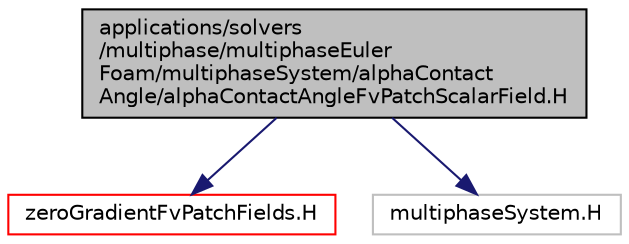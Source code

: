 digraph "applications/solvers/multiphase/multiphaseEulerFoam/multiphaseSystem/alphaContactAngle/alphaContactAngleFvPatchScalarField.H"
{
  bgcolor="transparent";
  edge [fontname="Helvetica",fontsize="10",labelfontname="Helvetica",labelfontsize="10"];
  node [fontname="Helvetica",fontsize="10",shape=record];
  Node0 [label="applications/solvers\l/multiphase/multiphaseEuler\lFoam/multiphaseSystem/alphaContact\lAngle/alphaContactAngleFvPatchScalarField.H",height=0.2,width=0.4,color="black", fillcolor="grey75", style="filled", fontcolor="black"];
  Node0 -> Node1 [color="midnightblue",fontsize="10",style="solid",fontname="Helvetica"];
  Node1 [label="zeroGradientFvPatchFields.H",height=0.2,width=0.4,color="red",URL="$a01682.html"];
  Node0 -> Node206 [color="midnightblue",fontsize="10",style="solid",fontname="Helvetica"];
  Node206 [label="multiphaseSystem.H",height=0.2,width=0.4,color="grey75"];
}
